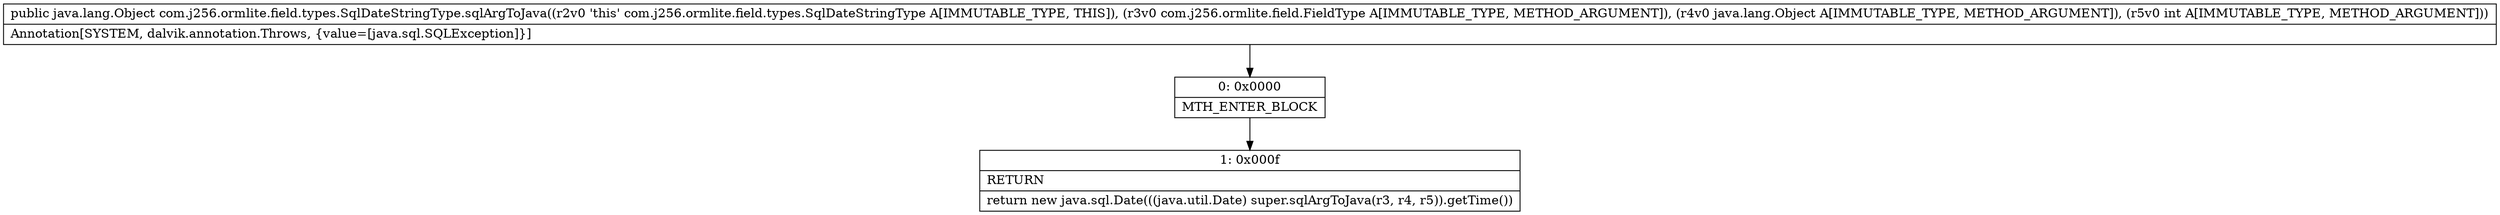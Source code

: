 digraph "CFG forcom.j256.ormlite.field.types.SqlDateStringType.sqlArgToJava(Lcom\/j256\/ormlite\/field\/FieldType;Ljava\/lang\/Object;I)Ljava\/lang\/Object;" {
Node_0 [shape=record,label="{0\:\ 0x0000|MTH_ENTER_BLOCK\l}"];
Node_1 [shape=record,label="{1\:\ 0x000f|RETURN\l|return new java.sql.Date(((java.util.Date) super.sqlArgToJava(r3, r4, r5)).getTime())\l}"];
MethodNode[shape=record,label="{public java.lang.Object com.j256.ormlite.field.types.SqlDateStringType.sqlArgToJava((r2v0 'this' com.j256.ormlite.field.types.SqlDateStringType A[IMMUTABLE_TYPE, THIS]), (r3v0 com.j256.ormlite.field.FieldType A[IMMUTABLE_TYPE, METHOD_ARGUMENT]), (r4v0 java.lang.Object A[IMMUTABLE_TYPE, METHOD_ARGUMENT]), (r5v0 int A[IMMUTABLE_TYPE, METHOD_ARGUMENT]))  | Annotation[SYSTEM, dalvik.annotation.Throws, \{value=[java.sql.SQLException]\}]\l}"];
MethodNode -> Node_0;
Node_0 -> Node_1;
}

